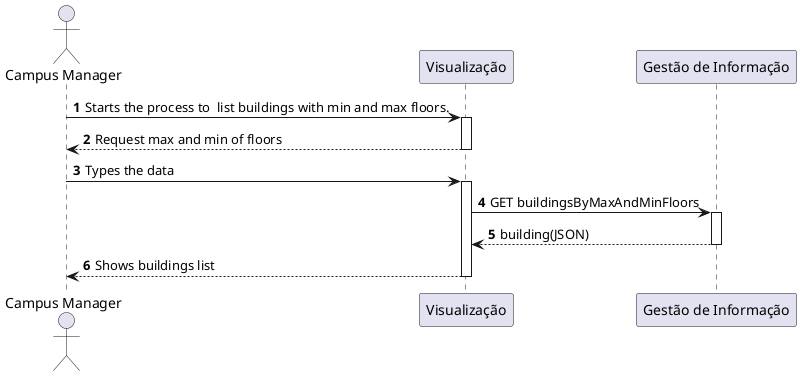 @startuml

autonumber
actor "Campus Manager" as CM
participant Visualização
participant "Gestão de Informação" as GI

CM -> Visualização: Starts the process to  list buildings with min and max floors.
activate Visualização
Visualização --> CM: Request max and min of floors
deactivate Visualização

CM -> Visualização: Types the data
activate Visualização

Visualização -> GI: GET buildingsByMaxAndMinFloors
activate GI
GI --> Visualização: building(JSON)
deactivate GI

CM <-- Visualização: Shows buildings list
deactivate Visualização


@enduml
